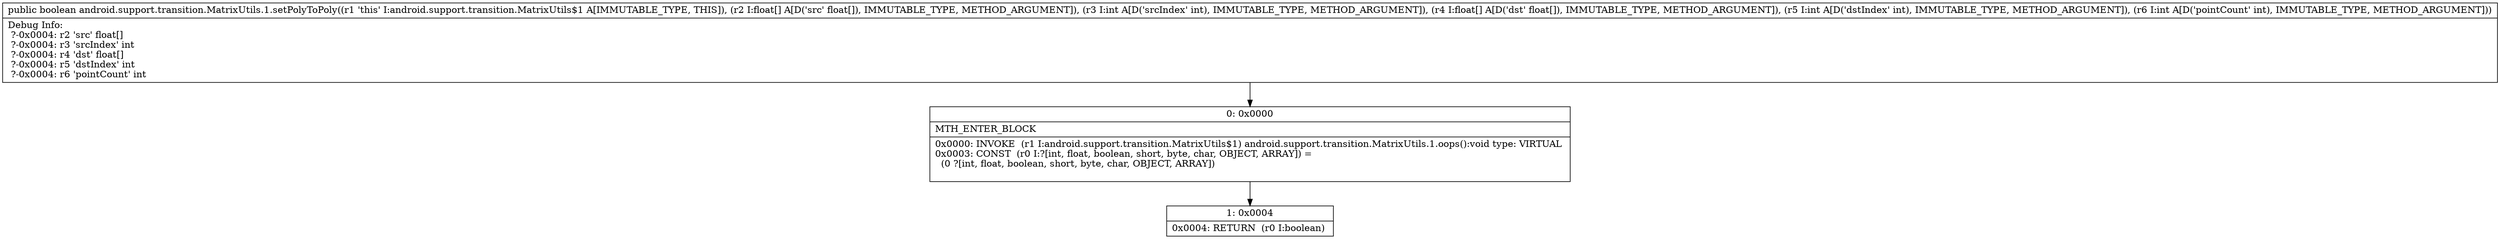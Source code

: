 digraph "CFG forandroid.support.transition.MatrixUtils.1.setPolyToPoly([FI[FII)Z" {
Node_0 [shape=record,label="{0\:\ 0x0000|MTH_ENTER_BLOCK\l|0x0000: INVOKE  (r1 I:android.support.transition.MatrixUtils$1) android.support.transition.MatrixUtils.1.oops():void type: VIRTUAL \l0x0003: CONST  (r0 I:?[int, float, boolean, short, byte, char, OBJECT, ARRAY]) = \l  (0 ?[int, float, boolean, short, byte, char, OBJECT, ARRAY])\l \l}"];
Node_1 [shape=record,label="{1\:\ 0x0004|0x0004: RETURN  (r0 I:boolean) \l}"];
MethodNode[shape=record,label="{public boolean android.support.transition.MatrixUtils.1.setPolyToPoly((r1 'this' I:android.support.transition.MatrixUtils$1 A[IMMUTABLE_TYPE, THIS]), (r2 I:float[] A[D('src' float[]), IMMUTABLE_TYPE, METHOD_ARGUMENT]), (r3 I:int A[D('srcIndex' int), IMMUTABLE_TYPE, METHOD_ARGUMENT]), (r4 I:float[] A[D('dst' float[]), IMMUTABLE_TYPE, METHOD_ARGUMENT]), (r5 I:int A[D('dstIndex' int), IMMUTABLE_TYPE, METHOD_ARGUMENT]), (r6 I:int A[D('pointCount' int), IMMUTABLE_TYPE, METHOD_ARGUMENT]))  | Debug Info:\l  ?\-0x0004: r2 'src' float[]\l  ?\-0x0004: r3 'srcIndex' int\l  ?\-0x0004: r4 'dst' float[]\l  ?\-0x0004: r5 'dstIndex' int\l  ?\-0x0004: r6 'pointCount' int\l}"];
MethodNode -> Node_0;
Node_0 -> Node_1;
}

